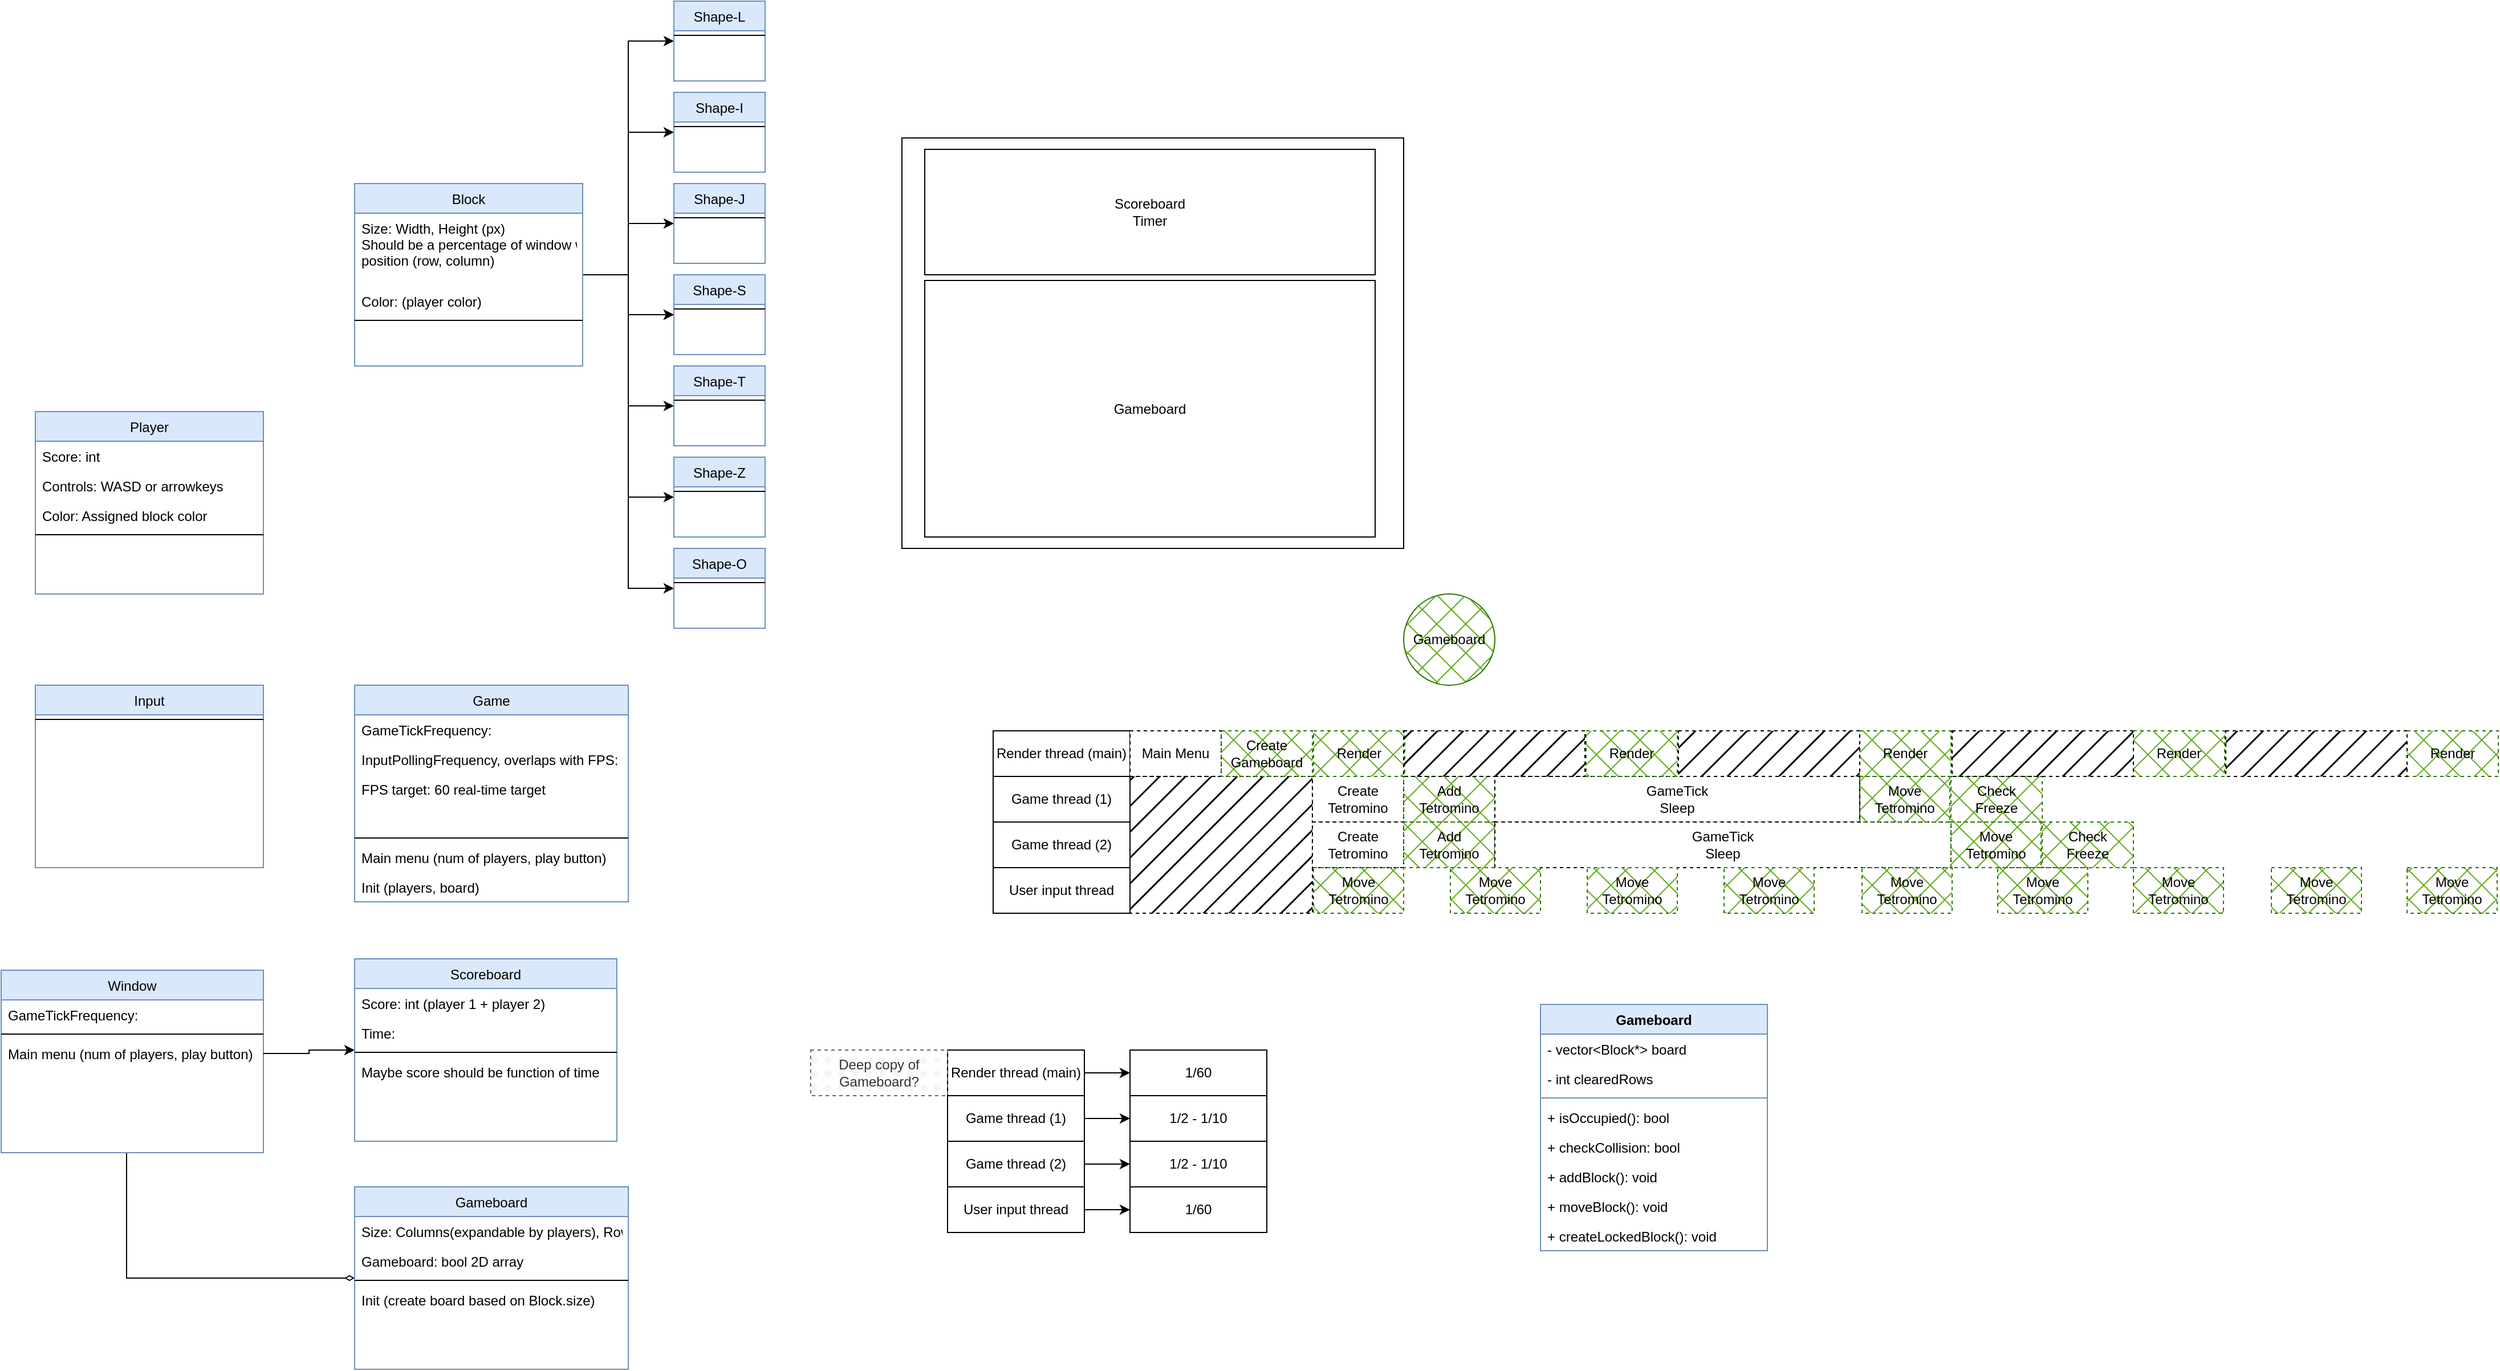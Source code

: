 <mxfile version="21.2.1" type="device">
  <diagram id="C5RBs43oDa-KdzZeNtuy" name="Page-1">
    <mxGraphModel dx="408" dy="1670" grid="1" gridSize="10" guides="1" tooltips="1" connect="1" arrows="1" fold="1" page="1" pageScale="1" pageWidth="827" pageHeight="1169" math="0" shadow="0">
      <root>
        <mxCell id="WIyWlLk6GJQsqaUBKTNV-0" />
        <mxCell id="WIyWlLk6GJQsqaUBKTNV-1" parent="WIyWlLk6GJQsqaUBKTNV-0" />
        <mxCell id="zkfFHV4jXpPFQw0GAbJ--0" value="Gameboard" style="swimlane;fontStyle=0;align=center;verticalAlign=top;childLayout=stackLayout;horizontal=1;startSize=26;horizontalStack=0;resizeParent=1;resizeLast=0;collapsible=1;marginBottom=0;rounded=0;shadow=0;strokeWidth=1;fillColor=#dae8fc;strokeColor=#6c8ebf;glass=0;gradientColor=none;" parent="WIyWlLk6GJQsqaUBKTNV-1" vertex="1">
          <mxGeometry x="360" y="1000" width="240" height="160" as="geometry">
            <mxRectangle x="230" y="140" width="160" height="26" as="alternateBounds" />
          </mxGeometry>
        </mxCell>
        <mxCell id="zkfFHV4jXpPFQw0GAbJ--5" value="Size: Columns(expandable by players), Rows" style="text;align=left;verticalAlign=top;spacingLeft=4;spacingRight=4;overflow=hidden;rotatable=0;points=[[0,0.5],[1,0.5]];portConstraint=eastwest;" parent="zkfFHV4jXpPFQw0GAbJ--0" vertex="1">
          <mxGeometry y="26" width="240" height="26" as="geometry" />
        </mxCell>
        <mxCell id="7FVfDCS7Y6orQFp0e4l5-1" value="Gameboard: bool 2D array" style="text;align=left;verticalAlign=top;spacingLeft=4;spacingRight=4;overflow=hidden;rotatable=0;points=[[0,0.5],[1,0.5]];portConstraint=eastwest;" parent="zkfFHV4jXpPFQw0GAbJ--0" vertex="1">
          <mxGeometry y="52" width="240" height="26" as="geometry" />
        </mxCell>
        <mxCell id="zkfFHV4jXpPFQw0GAbJ--4" value="" style="line;html=1;strokeWidth=1;align=left;verticalAlign=middle;spacingTop=-1;spacingLeft=3;spacingRight=3;rotatable=0;labelPosition=right;points=[];portConstraint=eastwest;" parent="zkfFHV4jXpPFQw0GAbJ--0" vertex="1">
          <mxGeometry y="78" width="240" height="8" as="geometry" />
        </mxCell>
        <mxCell id="7FVfDCS7Y6orQFp0e4l5-12" value="Init (create board based on Block.size)" style="text;align=left;verticalAlign=top;spacingLeft=4;spacingRight=4;overflow=hidden;rotatable=0;points=[[0,0.5],[1,0.5]];portConstraint=eastwest;" parent="zkfFHV4jXpPFQw0GAbJ--0" vertex="1">
          <mxGeometry y="86" width="240" height="26" as="geometry" />
        </mxCell>
        <mxCell id="7FVfDCS7Y6orQFp0e4l5-3" value="Player" style="swimlane;fontStyle=0;align=center;verticalAlign=top;childLayout=stackLayout;horizontal=1;startSize=26;horizontalStack=0;resizeParent=1;resizeLast=0;collapsible=1;marginBottom=0;rounded=0;shadow=0;strokeWidth=1;fillColor=#dae8fc;strokeColor=#6c8ebf;" parent="WIyWlLk6GJQsqaUBKTNV-1" vertex="1">
          <mxGeometry x="80" y="320" width="200" height="160" as="geometry">
            <mxRectangle x="230" y="140" width="160" height="26" as="alternateBounds" />
          </mxGeometry>
        </mxCell>
        <mxCell id="7FVfDCS7Y6orQFp0e4l5-4" value="Score: int" style="text;align=left;verticalAlign=top;spacingLeft=4;spacingRight=4;overflow=hidden;rotatable=0;points=[[0,0.5],[1,0.5]];portConstraint=eastwest;" parent="7FVfDCS7Y6orQFp0e4l5-3" vertex="1">
          <mxGeometry y="26" width="200" height="26" as="geometry" />
        </mxCell>
        <mxCell id="7FVfDCS7Y6orQFp0e4l5-5" value="Controls: WASD or arrowkeys" style="text;align=left;verticalAlign=top;spacingLeft=4;spacingRight=4;overflow=hidden;rotatable=0;points=[[0,0.5],[1,0.5]];portConstraint=eastwest;" parent="7FVfDCS7Y6orQFp0e4l5-3" vertex="1">
          <mxGeometry y="52" width="200" height="26" as="geometry" />
        </mxCell>
        <mxCell id="7FVfDCS7Y6orQFp0e4l5-20" value="Color: Assigned block color" style="text;align=left;verticalAlign=top;spacingLeft=4;spacingRight=4;overflow=hidden;rotatable=0;points=[[0,0.5],[1,0.5]];portConstraint=eastwest;" parent="7FVfDCS7Y6orQFp0e4l5-3" vertex="1">
          <mxGeometry y="78" width="200" height="26" as="geometry" />
        </mxCell>
        <mxCell id="7FVfDCS7Y6orQFp0e4l5-7" value="" style="line;html=1;strokeWidth=1;align=left;verticalAlign=middle;spacingTop=-1;spacingLeft=3;spacingRight=3;rotatable=0;labelPosition=right;points=[];portConstraint=eastwest;" parent="7FVfDCS7Y6orQFp0e4l5-3" vertex="1">
          <mxGeometry y="104" width="200" height="8" as="geometry" />
        </mxCell>
        <mxCell id="7FVfDCS7Y6orQFp0e4l5-25" style="edgeStyle=elbowEdgeStyle;rounded=0;orthogonalLoop=1;jettySize=auto;html=1;" parent="WIyWlLk6GJQsqaUBKTNV-1" source="7FVfDCS7Y6orQFp0e4l5-8" target="7FVfDCS7Y6orQFp0e4l5-21" edge="1">
          <mxGeometry relative="1" as="geometry" />
        </mxCell>
        <mxCell id="7FVfDCS7Y6orQFp0e4l5-38" style="edgeStyle=elbowEdgeStyle;rounded=0;orthogonalLoop=1;jettySize=auto;html=1;" parent="WIyWlLk6GJQsqaUBKTNV-1" source="7FVfDCS7Y6orQFp0e4l5-8" target="7FVfDCS7Y6orQFp0e4l5-26" edge="1">
          <mxGeometry relative="1" as="geometry" />
        </mxCell>
        <mxCell id="7FVfDCS7Y6orQFp0e4l5-39" style="edgeStyle=elbowEdgeStyle;rounded=0;orthogonalLoop=1;jettySize=auto;html=1;" parent="WIyWlLk6GJQsqaUBKTNV-1" source="7FVfDCS7Y6orQFp0e4l5-8" target="7FVfDCS7Y6orQFp0e4l5-28" edge="1">
          <mxGeometry relative="1" as="geometry" />
        </mxCell>
        <mxCell id="7FVfDCS7Y6orQFp0e4l5-40" style="edgeStyle=elbowEdgeStyle;rounded=0;orthogonalLoop=1;jettySize=auto;html=1;" parent="WIyWlLk6GJQsqaUBKTNV-1" source="7FVfDCS7Y6orQFp0e4l5-8" target="7FVfDCS7Y6orQFp0e4l5-32" edge="1">
          <mxGeometry relative="1" as="geometry" />
        </mxCell>
        <mxCell id="7FVfDCS7Y6orQFp0e4l5-41" style="edgeStyle=elbowEdgeStyle;rounded=0;orthogonalLoop=1;jettySize=auto;html=1;" parent="WIyWlLk6GJQsqaUBKTNV-1" source="7FVfDCS7Y6orQFp0e4l5-8" target="7FVfDCS7Y6orQFp0e4l5-32" edge="1">
          <mxGeometry relative="1" as="geometry" />
        </mxCell>
        <mxCell id="7FVfDCS7Y6orQFp0e4l5-42" style="edgeStyle=elbowEdgeStyle;rounded=0;orthogonalLoop=1;jettySize=auto;html=1;" parent="WIyWlLk6GJQsqaUBKTNV-1" source="7FVfDCS7Y6orQFp0e4l5-8" target="7FVfDCS7Y6orQFp0e4l5-30" edge="1">
          <mxGeometry relative="1" as="geometry" />
        </mxCell>
        <mxCell id="7FVfDCS7Y6orQFp0e4l5-43" style="edgeStyle=elbowEdgeStyle;rounded=0;orthogonalLoop=1;jettySize=auto;html=1;" parent="WIyWlLk6GJQsqaUBKTNV-1" source="7FVfDCS7Y6orQFp0e4l5-8" target="7FVfDCS7Y6orQFp0e4l5-34" edge="1">
          <mxGeometry relative="1" as="geometry" />
        </mxCell>
        <mxCell id="7FVfDCS7Y6orQFp0e4l5-44" style="edgeStyle=elbowEdgeStyle;rounded=0;orthogonalLoop=1;jettySize=auto;html=1;" parent="WIyWlLk6GJQsqaUBKTNV-1" source="7FVfDCS7Y6orQFp0e4l5-8" target="7FVfDCS7Y6orQFp0e4l5-36" edge="1">
          <mxGeometry relative="1" as="geometry" />
        </mxCell>
        <mxCell id="7FVfDCS7Y6orQFp0e4l5-8" value="Block" style="swimlane;fontStyle=0;align=center;verticalAlign=top;childLayout=stackLayout;horizontal=1;startSize=26;horizontalStack=0;resizeParent=1;resizeLast=0;collapsible=1;marginBottom=0;rounded=0;shadow=0;strokeWidth=1;fillColor=#dae8fc;strokeColor=#6c8ebf;" parent="WIyWlLk6GJQsqaUBKTNV-1" vertex="1">
          <mxGeometry x="360" y="120" width="200" height="160" as="geometry">
            <mxRectangle x="230" y="140" width="160" height="26" as="alternateBounds" />
          </mxGeometry>
        </mxCell>
        <mxCell id="7FVfDCS7Y6orQFp0e4l5-9" value="Size: Width, Height (px)&#xa;Should be a percentage of window width&#xa;position (row, column)" style="text;align=left;verticalAlign=top;spacingLeft=4;spacingRight=4;overflow=hidden;rotatable=0;points=[[0,0.5],[1,0.5]];portConstraint=eastwest;" parent="7FVfDCS7Y6orQFp0e4l5-8" vertex="1">
          <mxGeometry y="26" width="200" height="64" as="geometry" />
        </mxCell>
        <mxCell id="7FVfDCS7Y6orQFp0e4l5-19" value="Color: (player color) " style="text;align=left;verticalAlign=top;spacingLeft=4;spacingRight=4;overflow=hidden;rotatable=0;points=[[0,0.5],[1,0.5]];portConstraint=eastwest;" parent="7FVfDCS7Y6orQFp0e4l5-8" vertex="1">
          <mxGeometry y="90" width="200" height="26" as="geometry" />
        </mxCell>
        <mxCell id="7FVfDCS7Y6orQFp0e4l5-11" value="" style="line;html=1;strokeWidth=1;align=left;verticalAlign=middle;spacingTop=-1;spacingLeft=3;spacingRight=3;rotatable=0;labelPosition=right;points=[];portConstraint=eastwest;" parent="7FVfDCS7Y6orQFp0e4l5-8" vertex="1">
          <mxGeometry y="116" width="200" height="8" as="geometry" />
        </mxCell>
        <mxCell id="7FVfDCS7Y6orQFp0e4l5-21" value="Shape-L" style="swimlane;fontStyle=0;align=center;verticalAlign=top;childLayout=stackLayout;horizontal=1;startSize=26;horizontalStack=0;resizeParent=1;resizeLast=0;collapsible=1;marginBottom=0;rounded=0;shadow=0;strokeWidth=1;fillColor=#dae8fc;strokeColor=#6c8ebf;" parent="WIyWlLk6GJQsqaUBKTNV-1" vertex="1">
          <mxGeometry x="640" y="-40" width="80" height="70" as="geometry">
            <mxRectangle x="230" y="140" width="160" height="26" as="alternateBounds" />
          </mxGeometry>
        </mxCell>
        <mxCell id="7FVfDCS7Y6orQFp0e4l5-24" value="" style="line;html=1;strokeWidth=1;align=left;verticalAlign=middle;spacingTop=-1;spacingLeft=3;spacingRight=3;rotatable=0;labelPosition=right;points=[];portConstraint=eastwest;" parent="7FVfDCS7Y6orQFp0e4l5-21" vertex="1">
          <mxGeometry y="26" width="80" height="8" as="geometry" />
        </mxCell>
        <mxCell id="7FVfDCS7Y6orQFp0e4l5-26" value="Shape-I" style="swimlane;fontStyle=0;align=center;verticalAlign=top;childLayout=stackLayout;horizontal=1;startSize=26;horizontalStack=0;resizeParent=1;resizeLast=0;collapsible=1;marginBottom=0;rounded=0;shadow=0;strokeWidth=1;fillColor=#dae8fc;strokeColor=#6c8ebf;" parent="WIyWlLk6GJQsqaUBKTNV-1" vertex="1">
          <mxGeometry x="640" y="40" width="80" height="70" as="geometry">
            <mxRectangle x="230" y="140" width="160" height="26" as="alternateBounds" />
          </mxGeometry>
        </mxCell>
        <mxCell id="7FVfDCS7Y6orQFp0e4l5-27" value="" style="line;html=1;strokeWidth=1;align=left;verticalAlign=middle;spacingTop=-1;spacingLeft=3;spacingRight=3;rotatable=0;labelPosition=right;points=[];portConstraint=eastwest;" parent="7FVfDCS7Y6orQFp0e4l5-26" vertex="1">
          <mxGeometry y="26" width="80" height="8" as="geometry" />
        </mxCell>
        <mxCell id="7FVfDCS7Y6orQFp0e4l5-28" value="Shape-J" style="swimlane;fontStyle=0;align=center;verticalAlign=top;childLayout=stackLayout;horizontal=1;startSize=26;horizontalStack=0;resizeParent=1;resizeLast=0;collapsible=1;marginBottom=0;rounded=0;shadow=0;strokeWidth=1;fillColor=#dae8fc;strokeColor=#6c8ebf;" parent="WIyWlLk6GJQsqaUBKTNV-1" vertex="1">
          <mxGeometry x="640" y="120" width="80" height="70" as="geometry">
            <mxRectangle x="230" y="140" width="160" height="26" as="alternateBounds" />
          </mxGeometry>
        </mxCell>
        <mxCell id="7FVfDCS7Y6orQFp0e4l5-29" value="" style="line;html=1;strokeWidth=1;align=left;verticalAlign=middle;spacingTop=-1;spacingLeft=3;spacingRight=3;rotatable=0;labelPosition=right;points=[];portConstraint=eastwest;" parent="7FVfDCS7Y6orQFp0e4l5-28" vertex="1">
          <mxGeometry y="26" width="80" height="8" as="geometry" />
        </mxCell>
        <mxCell id="7FVfDCS7Y6orQFp0e4l5-30" value="Shape-T" style="swimlane;fontStyle=0;align=center;verticalAlign=top;childLayout=stackLayout;horizontal=1;startSize=26;horizontalStack=0;resizeParent=1;resizeLast=0;collapsible=1;marginBottom=0;rounded=0;shadow=0;strokeWidth=1;fillColor=#dae8fc;strokeColor=#6c8ebf;" parent="WIyWlLk6GJQsqaUBKTNV-1" vertex="1">
          <mxGeometry x="640" y="280" width="80" height="70" as="geometry">
            <mxRectangle x="230" y="140" width="160" height="26" as="alternateBounds" />
          </mxGeometry>
        </mxCell>
        <mxCell id="7FVfDCS7Y6orQFp0e4l5-31" value="" style="line;html=1;strokeWidth=1;align=left;verticalAlign=middle;spacingTop=-1;spacingLeft=3;spacingRight=3;rotatable=0;labelPosition=right;points=[];portConstraint=eastwest;" parent="7FVfDCS7Y6orQFp0e4l5-30" vertex="1">
          <mxGeometry y="26" width="80" height="8" as="geometry" />
        </mxCell>
        <mxCell id="7FVfDCS7Y6orQFp0e4l5-32" value="Shape-S" style="swimlane;fontStyle=0;align=center;verticalAlign=top;childLayout=stackLayout;horizontal=1;startSize=26;horizontalStack=0;resizeParent=1;resizeLast=0;collapsible=1;marginBottom=0;rounded=0;shadow=0;strokeWidth=1;fillColor=#dae8fc;strokeColor=#6c8ebf;" parent="WIyWlLk6GJQsqaUBKTNV-1" vertex="1">
          <mxGeometry x="640" y="200" width="80" height="70" as="geometry">
            <mxRectangle x="230" y="140" width="160" height="26" as="alternateBounds" />
          </mxGeometry>
        </mxCell>
        <mxCell id="7FVfDCS7Y6orQFp0e4l5-33" value="" style="line;html=1;strokeWidth=1;align=left;verticalAlign=middle;spacingTop=-1;spacingLeft=3;spacingRight=3;rotatable=0;labelPosition=right;points=[];portConstraint=eastwest;" parent="7FVfDCS7Y6orQFp0e4l5-32" vertex="1">
          <mxGeometry y="26" width="80" height="8" as="geometry" />
        </mxCell>
        <mxCell id="7FVfDCS7Y6orQFp0e4l5-34" value="Shape-Z" style="swimlane;fontStyle=0;align=center;verticalAlign=top;childLayout=stackLayout;horizontal=1;startSize=26;horizontalStack=0;resizeParent=1;resizeLast=0;collapsible=1;marginBottom=0;rounded=0;shadow=0;strokeWidth=1;fillColor=#dae8fc;strokeColor=#6c8ebf;" parent="WIyWlLk6GJQsqaUBKTNV-1" vertex="1">
          <mxGeometry x="640" y="360" width="80" height="70" as="geometry">
            <mxRectangle x="230" y="140" width="160" height="26" as="alternateBounds" />
          </mxGeometry>
        </mxCell>
        <mxCell id="7FVfDCS7Y6orQFp0e4l5-35" value="" style="line;html=1;strokeWidth=1;align=left;verticalAlign=middle;spacingTop=-1;spacingLeft=3;spacingRight=3;rotatable=0;labelPosition=right;points=[];portConstraint=eastwest;" parent="7FVfDCS7Y6orQFp0e4l5-34" vertex="1">
          <mxGeometry y="26" width="80" height="8" as="geometry" />
        </mxCell>
        <mxCell id="7FVfDCS7Y6orQFp0e4l5-36" value="Shape-O" style="swimlane;fontStyle=0;align=center;verticalAlign=top;childLayout=stackLayout;horizontal=1;startSize=26;horizontalStack=0;resizeParent=1;resizeLast=0;collapsible=1;marginBottom=0;rounded=0;shadow=0;strokeWidth=1;fillColor=#dae8fc;strokeColor=#6c8ebf;" parent="WIyWlLk6GJQsqaUBKTNV-1" vertex="1">
          <mxGeometry x="640" y="440" width="80" height="70" as="geometry">
            <mxRectangle x="230" y="140" width="160" height="26" as="alternateBounds" />
          </mxGeometry>
        </mxCell>
        <mxCell id="7FVfDCS7Y6orQFp0e4l5-37" value="" style="line;html=1;strokeWidth=1;align=left;verticalAlign=middle;spacingTop=-1;spacingLeft=3;spacingRight=3;rotatable=0;labelPosition=right;points=[];portConstraint=eastwest;" parent="7FVfDCS7Y6orQFp0e4l5-36" vertex="1">
          <mxGeometry y="26" width="80" height="8" as="geometry" />
        </mxCell>
        <mxCell id="7FVfDCS7Y6orQFp0e4l5-46" value="Scoreboard" style="swimlane;fontStyle=0;align=center;verticalAlign=top;childLayout=stackLayout;horizontal=1;startSize=26;horizontalStack=0;resizeParent=1;resizeLast=0;collapsible=1;marginBottom=0;rounded=0;shadow=0;strokeWidth=1;fillColor=#dae8fc;strokeColor=#6c8ebf;" parent="WIyWlLk6GJQsqaUBKTNV-1" vertex="1">
          <mxGeometry x="360" y="800" width="230" height="160" as="geometry">
            <mxRectangle x="230" y="140" width="160" height="26" as="alternateBounds" />
          </mxGeometry>
        </mxCell>
        <mxCell id="7FVfDCS7Y6orQFp0e4l5-48" value="Score: int (player 1 + player 2)" style="text;align=left;verticalAlign=top;spacingLeft=4;spacingRight=4;overflow=hidden;rotatable=0;points=[[0,0.5],[1,0.5]];portConstraint=eastwest;" parent="7FVfDCS7Y6orQFp0e4l5-46" vertex="1">
          <mxGeometry y="26" width="230" height="26" as="geometry" />
        </mxCell>
        <mxCell id="7FVfDCS7Y6orQFp0e4l5-50" value="Time: " style="text;align=left;verticalAlign=top;spacingLeft=4;spacingRight=4;overflow=hidden;rotatable=0;points=[[0,0.5],[1,0.5]];portConstraint=eastwest;" parent="7FVfDCS7Y6orQFp0e4l5-46" vertex="1">
          <mxGeometry y="52" width="230" height="26" as="geometry" />
        </mxCell>
        <mxCell id="7FVfDCS7Y6orQFp0e4l5-49" value="" style="line;html=1;strokeWidth=1;align=left;verticalAlign=middle;spacingTop=-1;spacingLeft=3;spacingRight=3;rotatable=0;labelPosition=right;points=[];portConstraint=eastwest;" parent="7FVfDCS7Y6orQFp0e4l5-46" vertex="1">
          <mxGeometry y="78" width="230" height="8" as="geometry" />
        </mxCell>
        <mxCell id="7FVfDCS7Y6orQFp0e4l5-51" value="Maybe score should be function of time" style="text;align=left;verticalAlign=top;spacingLeft=4;spacingRight=4;overflow=hidden;rotatable=0;points=[[0,0.5],[1,0.5]];portConstraint=eastwest;" parent="7FVfDCS7Y6orQFp0e4l5-46" vertex="1">
          <mxGeometry y="86" width="230" height="24" as="geometry" />
        </mxCell>
        <mxCell id="7FVfDCS7Y6orQFp0e4l5-52" value="Input" style="swimlane;fontStyle=0;align=center;verticalAlign=top;childLayout=stackLayout;horizontal=1;startSize=26;horizontalStack=0;resizeParent=1;resizeLast=0;collapsible=1;marginBottom=0;rounded=0;shadow=0;strokeWidth=1;fillColor=#dae8fc;strokeColor=#6c8ebf;" parent="WIyWlLk6GJQsqaUBKTNV-1" vertex="1">
          <mxGeometry x="80" y="560" width="200" height="160" as="geometry">
            <mxRectangle x="230" y="140" width="160" height="26" as="alternateBounds" />
          </mxGeometry>
        </mxCell>
        <mxCell id="7FVfDCS7Y6orQFp0e4l5-56" value="" style="line;html=1;strokeWidth=1;align=left;verticalAlign=middle;spacingTop=-1;spacingLeft=3;spacingRight=3;rotatable=0;labelPosition=right;points=[];portConstraint=eastwest;" parent="7FVfDCS7Y6orQFp0e4l5-52" vertex="1">
          <mxGeometry y="26" width="200" height="8" as="geometry" />
        </mxCell>
        <mxCell id="7FVfDCS7Y6orQFp0e4l5-58" value="Game" style="swimlane;fontStyle=0;align=center;verticalAlign=top;childLayout=stackLayout;horizontal=1;startSize=26;horizontalStack=0;resizeParent=1;resizeLast=0;collapsible=1;marginBottom=0;rounded=0;shadow=0;strokeWidth=1;fillColor=#dae8fc;strokeColor=#6c8ebf;glass=0;gradientColor=none;" parent="WIyWlLk6GJQsqaUBKTNV-1" vertex="1">
          <mxGeometry x="360" y="560" width="240" height="190" as="geometry">
            <mxRectangle x="230" y="140" width="160" height="26" as="alternateBounds" />
          </mxGeometry>
        </mxCell>
        <mxCell id="7FVfDCS7Y6orQFp0e4l5-63" value="GameTickFrequency:" style="text;align=left;verticalAlign=top;spacingLeft=4;spacingRight=4;overflow=hidden;rotatable=0;points=[[0,0.5],[1,0.5]];portConstraint=eastwest;" parent="7FVfDCS7Y6orQFp0e4l5-58" vertex="1">
          <mxGeometry y="26" width="240" height="26" as="geometry" />
        </mxCell>
        <mxCell id="7FVfDCS7Y6orQFp0e4l5-64" value="InputPollingFrequency, overlaps with FPS:" style="text;align=left;verticalAlign=top;spacingLeft=4;spacingRight=4;overflow=hidden;rotatable=0;points=[[0,0.5],[1,0.5]];portConstraint=eastwest;" parent="7FVfDCS7Y6orQFp0e4l5-58" vertex="1">
          <mxGeometry y="52" width="240" height="26" as="geometry" />
        </mxCell>
        <mxCell id="7FVfDCS7Y6orQFp0e4l5-65" value="FPS target: 60 real-time target" style="text;align=left;verticalAlign=top;spacingLeft=4;spacingRight=4;overflow=hidden;rotatable=0;points=[[0,0.5],[1,0.5]];portConstraint=eastwest;" parent="7FVfDCS7Y6orQFp0e4l5-58" vertex="1">
          <mxGeometry y="78" width="240" height="52" as="geometry" />
        </mxCell>
        <mxCell id="7FVfDCS7Y6orQFp0e4l5-61" value="" style="line;html=1;strokeWidth=1;align=left;verticalAlign=middle;spacingTop=-1;spacingLeft=3;spacingRight=3;rotatable=0;labelPosition=right;points=[];portConstraint=eastwest;" parent="7FVfDCS7Y6orQFp0e4l5-58" vertex="1">
          <mxGeometry y="130" width="240" height="8" as="geometry" />
        </mxCell>
        <mxCell id="ku6lm2AEFOz_JsCnCrfo-0" value="Main menu (num of players, play button)" style="text;align=left;verticalAlign=top;spacingLeft=4;spacingRight=4;overflow=hidden;rotatable=0;points=[[0,0.5],[1,0.5]];portConstraint=eastwest;" parent="7FVfDCS7Y6orQFp0e4l5-58" vertex="1">
          <mxGeometry y="138" width="240" height="26" as="geometry" />
        </mxCell>
        <mxCell id="7FVfDCS7Y6orQFp0e4l5-62" value="Init (players, board)" style="text;align=left;verticalAlign=top;spacingLeft=4;spacingRight=4;overflow=hidden;rotatable=0;points=[[0,0.5],[1,0.5]];portConstraint=eastwest;" parent="7FVfDCS7Y6orQFp0e4l5-58" vertex="1">
          <mxGeometry y="164" width="240" height="26" as="geometry" />
        </mxCell>
        <mxCell id="ku6lm2AEFOz_JsCnCrfo-9" style="edgeStyle=orthogonalEdgeStyle;rounded=0;orthogonalLoop=1;jettySize=auto;html=1;endArrow=diamondThin;endFill=0;" parent="WIyWlLk6GJQsqaUBKTNV-1" source="ku6lm2AEFOz_JsCnCrfo-1" target="zkfFHV4jXpPFQw0GAbJ--0" edge="1">
          <mxGeometry relative="1" as="geometry">
            <Array as="points">
              <mxPoint x="160" y="1080" />
            </Array>
          </mxGeometry>
        </mxCell>
        <mxCell id="ku6lm2AEFOz_JsCnCrfo-1" value="Window" style="swimlane;fontStyle=0;align=center;verticalAlign=top;childLayout=stackLayout;horizontal=1;startSize=26;horizontalStack=0;resizeParent=1;resizeLast=0;collapsible=1;marginBottom=0;rounded=0;shadow=0;strokeWidth=1;fillColor=#dae8fc;strokeColor=#6c8ebf;glass=0;gradientColor=none;" parent="WIyWlLk6GJQsqaUBKTNV-1" vertex="1">
          <mxGeometry x="50" y="810" width="230" height="160" as="geometry">
            <mxRectangle x="230" y="140" width="160" height="26" as="alternateBounds" />
          </mxGeometry>
        </mxCell>
        <mxCell id="ku6lm2AEFOz_JsCnCrfo-2" value="GameTickFrequency:" style="text;align=left;verticalAlign=top;spacingLeft=4;spacingRight=4;overflow=hidden;rotatable=0;points=[[0,0.5],[1,0.5]];portConstraint=eastwest;" parent="ku6lm2AEFOz_JsCnCrfo-1" vertex="1">
          <mxGeometry y="26" width="230" height="26" as="geometry" />
        </mxCell>
        <mxCell id="ku6lm2AEFOz_JsCnCrfo-5" value="" style="line;html=1;strokeWidth=1;align=left;verticalAlign=middle;spacingTop=-1;spacingLeft=3;spacingRight=3;rotatable=0;labelPosition=right;points=[];portConstraint=eastwest;" parent="ku6lm2AEFOz_JsCnCrfo-1" vertex="1">
          <mxGeometry y="52" width="230" height="8" as="geometry" />
        </mxCell>
        <mxCell id="ku6lm2AEFOz_JsCnCrfo-6" value="Main menu (num of players, play button)" style="text;align=left;verticalAlign=top;spacingLeft=4;spacingRight=4;overflow=hidden;rotatable=0;points=[[0,0.5],[1,0.5]];portConstraint=eastwest;" parent="ku6lm2AEFOz_JsCnCrfo-1" vertex="1">
          <mxGeometry y="60" width="230" height="26" as="geometry" />
        </mxCell>
        <mxCell id="ku6lm2AEFOz_JsCnCrfo-8" style="edgeStyle=orthogonalEdgeStyle;rounded=0;orthogonalLoop=1;jettySize=auto;html=1;" parent="WIyWlLk6GJQsqaUBKTNV-1" source="ku6lm2AEFOz_JsCnCrfo-6" target="7FVfDCS7Y6orQFp0e4l5-46" edge="1">
          <mxGeometry relative="1" as="geometry" />
        </mxCell>
        <mxCell id="ku6lm2AEFOz_JsCnCrfo-11" value="" style="rounded=0;whiteSpace=wrap;html=1;" parent="WIyWlLk6GJQsqaUBKTNV-1" vertex="1">
          <mxGeometry x="840" y="80" width="440" height="360" as="geometry" />
        </mxCell>
        <mxCell id="ku6lm2AEFOz_JsCnCrfo-12" value="Scoreboard&lt;br&gt;Timer" style="rounded=0;whiteSpace=wrap;html=1;" parent="WIyWlLk6GJQsqaUBKTNV-1" vertex="1">
          <mxGeometry x="860" y="90" width="395" height="110" as="geometry" />
        </mxCell>
        <mxCell id="ku6lm2AEFOz_JsCnCrfo-13" value="Gameboard" style="rounded=0;whiteSpace=wrap;html=1;" parent="WIyWlLk6GJQsqaUBKTNV-1" vertex="1">
          <mxGeometry x="860" y="205" width="395" height="225" as="geometry" />
        </mxCell>
        <mxCell id="ivQcz-Kh78q8HCwZR0fr-1" value="Render thread (main)" style="rounded=0;whiteSpace=wrap;html=1;" vertex="1" parent="WIyWlLk6GJQsqaUBKTNV-1">
          <mxGeometry x="920" y="600" width="120" height="40" as="geometry" />
        </mxCell>
        <mxCell id="ivQcz-Kh78q8HCwZR0fr-2" value="Game thread (1)" style="rounded=0;whiteSpace=wrap;html=1;" vertex="1" parent="WIyWlLk6GJQsqaUBKTNV-1">
          <mxGeometry x="920" y="640" width="120" height="40" as="geometry" />
        </mxCell>
        <mxCell id="ivQcz-Kh78q8HCwZR0fr-3" value="Game thread (2)" style="rounded=0;whiteSpace=wrap;html=1;" vertex="1" parent="WIyWlLk6GJQsqaUBKTNV-1">
          <mxGeometry x="920" y="680" width="120" height="40" as="geometry" />
        </mxCell>
        <mxCell id="ivQcz-Kh78q8HCwZR0fr-4" value="User input thread" style="rounded=0;whiteSpace=wrap;html=1;" vertex="1" parent="WIyWlLk6GJQsqaUBKTNV-1">
          <mxGeometry x="920" y="720" width="120" height="40" as="geometry" />
        </mxCell>
        <mxCell id="ivQcz-Kh78q8HCwZR0fr-8" value="Gameboard" style="swimlane;fontStyle=1;align=center;verticalAlign=top;childLayout=stackLayout;horizontal=1;startSize=26;horizontalStack=0;resizeParent=1;resizeParentMax=0;resizeLast=0;collapsible=1;marginBottom=0;whiteSpace=wrap;html=1;fillColor=#dae8fc;strokeColor=#6c8ebf;" vertex="1" parent="WIyWlLk6GJQsqaUBKTNV-1">
          <mxGeometry x="1400" y="840" width="199" height="216" as="geometry" />
        </mxCell>
        <mxCell id="ivQcz-Kh78q8HCwZR0fr-9" value="- vector&amp;lt;Block*&amp;gt; board" style="text;strokeColor=none;fillColor=none;align=left;verticalAlign=top;spacingLeft=4;spacingRight=4;overflow=hidden;rotatable=0;points=[[0,0.5],[1,0.5]];portConstraint=eastwest;whiteSpace=wrap;html=1;" vertex="1" parent="ivQcz-Kh78q8HCwZR0fr-8">
          <mxGeometry y="26" width="199" height="26" as="geometry" />
        </mxCell>
        <mxCell id="ivQcz-Kh78q8HCwZR0fr-12" value="- int clearedRows" style="text;strokeColor=none;fillColor=none;align=left;verticalAlign=top;spacingLeft=4;spacingRight=4;overflow=hidden;rotatable=0;points=[[0,0.5],[1,0.5]];portConstraint=eastwest;whiteSpace=wrap;html=1;" vertex="1" parent="ivQcz-Kh78q8HCwZR0fr-8">
          <mxGeometry y="52" width="199" height="26" as="geometry" />
        </mxCell>
        <mxCell id="ivQcz-Kh78q8HCwZR0fr-10" value="" style="line;strokeWidth=1;fillColor=none;align=left;verticalAlign=middle;spacingTop=-1;spacingLeft=3;spacingRight=3;rotatable=0;labelPosition=right;points=[];portConstraint=eastwest;strokeColor=inherit;" vertex="1" parent="ivQcz-Kh78q8HCwZR0fr-8">
          <mxGeometry y="78" width="199" height="8" as="geometry" />
        </mxCell>
        <mxCell id="ivQcz-Kh78q8HCwZR0fr-11" value="+ isOccupied(): bool" style="text;strokeColor=none;fillColor=none;align=left;verticalAlign=top;spacingLeft=4;spacingRight=4;overflow=hidden;rotatable=0;points=[[0,0.5],[1,0.5]];portConstraint=eastwest;whiteSpace=wrap;html=1;" vertex="1" parent="ivQcz-Kh78q8HCwZR0fr-8">
          <mxGeometry y="86" width="199" height="26" as="geometry" />
        </mxCell>
        <mxCell id="ivQcz-Kh78q8HCwZR0fr-14" value="+ checkCollision: bool" style="text;strokeColor=none;fillColor=none;align=left;verticalAlign=top;spacingLeft=4;spacingRight=4;overflow=hidden;rotatable=0;points=[[0,0.5],[1,0.5]];portConstraint=eastwest;whiteSpace=wrap;html=1;" vertex="1" parent="ivQcz-Kh78q8HCwZR0fr-8">
          <mxGeometry y="112" width="199" height="26" as="geometry" />
        </mxCell>
        <mxCell id="ivQcz-Kh78q8HCwZR0fr-15" value="+ addBlock(): void" style="text;strokeColor=none;fillColor=none;align=left;verticalAlign=top;spacingLeft=4;spacingRight=4;overflow=hidden;rotatable=0;points=[[0,0.5],[1,0.5]];portConstraint=eastwest;whiteSpace=wrap;html=1;" vertex="1" parent="ivQcz-Kh78q8HCwZR0fr-8">
          <mxGeometry y="138" width="199" height="26" as="geometry" />
        </mxCell>
        <mxCell id="ivQcz-Kh78q8HCwZR0fr-13" value="+ moveBlock(): void" style="text;strokeColor=none;fillColor=none;align=left;verticalAlign=top;spacingLeft=4;spacingRight=4;overflow=hidden;rotatable=0;points=[[0,0.5],[1,0.5]];portConstraint=eastwest;whiteSpace=wrap;html=1;" vertex="1" parent="ivQcz-Kh78q8HCwZR0fr-8">
          <mxGeometry y="164" width="199" height="26" as="geometry" />
        </mxCell>
        <mxCell id="ivQcz-Kh78q8HCwZR0fr-16" value="+ createLockedBlock(): void" style="text;strokeColor=none;fillColor=none;align=left;verticalAlign=top;spacingLeft=4;spacingRight=4;overflow=hidden;rotatable=0;points=[[0,0.5],[1,0.5]];portConstraint=eastwest;whiteSpace=wrap;html=1;" vertex="1" parent="ivQcz-Kh78q8HCwZR0fr-8">
          <mxGeometry y="190" width="199" height="26" as="geometry" />
        </mxCell>
        <mxCell id="ivQcz-Kh78q8HCwZR0fr-17" value="Main Menu" style="rounded=0;whiteSpace=wrap;html=1;dashed=1;" vertex="1" parent="WIyWlLk6GJQsqaUBKTNV-1">
          <mxGeometry x="1040" y="600" width="80" height="40" as="geometry" />
        </mxCell>
        <mxCell id="ivQcz-Kh78q8HCwZR0fr-18" value="" style="rounded=0;whiteSpace=wrap;html=1;dashed=1;fillStyle=hatch;fillColor=#000000;gradientColor=none;" vertex="1" parent="WIyWlLk6GJQsqaUBKTNV-1">
          <mxGeometry x="1040" y="640" width="160" height="120" as="geometry" />
        </mxCell>
        <mxCell id="ivQcz-Kh78q8HCwZR0fr-20" value="Create&lt;br&gt;Tetromino" style="rounded=0;whiteSpace=wrap;html=1;dashed=1;" vertex="1" parent="WIyWlLk6GJQsqaUBKTNV-1">
          <mxGeometry x="1200" y="640" width="80" height="40" as="geometry" />
        </mxCell>
        <mxCell id="ivQcz-Kh78q8HCwZR0fr-21" value="Create&lt;br&gt;Tetromino" style="rounded=0;whiteSpace=wrap;html=1;dashed=1;" vertex="1" parent="WIyWlLk6GJQsqaUBKTNV-1">
          <mxGeometry x="1200" y="680" width="80" height="40" as="geometry" />
        </mxCell>
        <mxCell id="ivQcz-Kh78q8HCwZR0fr-22" value="Gameboard" style="ellipse;whiteSpace=wrap;html=1;aspect=fixed;fillColor=#60a917;strokeColor=#2D7600;fillStyle=cross-hatch;fontColor=default;" vertex="1" parent="WIyWlLk6GJQsqaUBKTNV-1">
          <mxGeometry x="1280" y="480" width="80" height="80" as="geometry" />
        </mxCell>
        <mxCell id="ivQcz-Kh78q8HCwZR0fr-31" value="Add &lt;br&gt;Tetromino" style="rounded=0;whiteSpace=wrap;html=1;dashed=1;fillColor=#60a917;strokeColor=#2D7600;fillStyle=cross-hatch;fontColor=default;" vertex="1" parent="WIyWlLk6GJQsqaUBKTNV-1">
          <mxGeometry x="1280" y="640" width="80" height="40" as="geometry" />
        </mxCell>
        <mxCell id="ivQcz-Kh78q8HCwZR0fr-33" value="Add &lt;br&gt;Tetromino" style="rounded=0;whiteSpace=wrap;html=1;dashed=1;fillColor=#60a917;strokeColor=#2D7600;fillStyle=cross-hatch;fontColor=default;" vertex="1" parent="WIyWlLk6GJQsqaUBKTNV-1">
          <mxGeometry x="1280" y="680" width="80" height="40" as="geometry" />
        </mxCell>
        <mxCell id="ivQcz-Kh78q8HCwZR0fr-34" value="Create&lt;br&gt;Gameboard" style="rounded=0;whiteSpace=wrap;html=1;dashed=1;fillStyle=cross-hatch;fillColor=#60a917;strokeColor=#2D7600;fontColor=default;" vertex="1" parent="WIyWlLk6GJQsqaUBKTNV-1">
          <mxGeometry x="1120" y="600" width="80" height="40" as="geometry" />
        </mxCell>
        <mxCell id="ivQcz-Kh78q8HCwZR0fr-35" value="GameTick&lt;br&gt;Sleep" style="rounded=0;whiteSpace=wrap;html=1;dashed=1;" vertex="1" parent="WIyWlLk6GJQsqaUBKTNV-1">
          <mxGeometry x="1360" y="640" width="320" height="40" as="geometry" />
        </mxCell>
        <mxCell id="ivQcz-Kh78q8HCwZR0fr-36" value="GameTick&lt;br&gt;Sleep" style="rounded=0;whiteSpace=wrap;html=1;dashed=1;" vertex="1" parent="WIyWlLk6GJQsqaUBKTNV-1">
          <mxGeometry x="1360" y="680" width="400" height="40" as="geometry" />
        </mxCell>
        <mxCell id="ivQcz-Kh78q8HCwZR0fr-37" value="Check&lt;br&gt;Freeze" style="rounded=0;whiteSpace=wrap;html=1;dashed=1;fillColor=#60a917;strokeColor=#2D7600;fillStyle=cross-hatch;fontColor=default;" vertex="1" parent="WIyWlLk6GJQsqaUBKTNV-1">
          <mxGeometry x="1760" y="640" width="80" height="40" as="geometry" />
        </mxCell>
        <mxCell id="ivQcz-Kh78q8HCwZR0fr-40" value="Render" style="rounded=0;whiteSpace=wrap;html=1;dashed=1;fillStyle=cross-hatch;fillColor=#60a917;strokeColor=#2D7600;fontColor=default;" vertex="1" parent="WIyWlLk6GJQsqaUBKTNV-1">
          <mxGeometry x="1201" y="600" width="80" height="40" as="geometry" />
        </mxCell>
        <mxCell id="ivQcz-Kh78q8HCwZR0fr-41" value="Render" style="rounded=0;whiteSpace=wrap;html=1;dashed=1;fillStyle=cross-hatch;fillColor=#60a917;strokeColor=#2D7600;fontColor=default;" vertex="1" parent="WIyWlLk6GJQsqaUBKTNV-1">
          <mxGeometry x="1440" y="600" width="80" height="40" as="geometry" />
        </mxCell>
        <mxCell id="ivQcz-Kh78q8HCwZR0fr-42" value="Render" style="rounded=0;whiteSpace=wrap;html=1;dashed=1;fillStyle=cross-hatch;fillColor=#60a917;strokeColor=#2D7600;fontColor=default;" vertex="1" parent="WIyWlLk6GJQsqaUBKTNV-1">
          <mxGeometry x="1920" y="600" width="80" height="40" as="geometry" />
        </mxCell>
        <mxCell id="ivQcz-Kh78q8HCwZR0fr-43" value="Render" style="rounded=0;whiteSpace=wrap;html=1;dashed=1;fillStyle=cross-hatch;fillColor=#60a917;strokeColor=#2D7600;fontColor=default;" vertex="1" parent="WIyWlLk6GJQsqaUBKTNV-1">
          <mxGeometry x="2160" y="600" width="80" height="40" as="geometry" />
        </mxCell>
        <mxCell id="ivQcz-Kh78q8HCwZR0fr-44" value="Render" style="rounded=0;whiteSpace=wrap;html=1;dashed=1;fillStyle=cross-hatch;fillColor=#60a917;strokeColor=#2D7600;fontColor=default;" vertex="1" parent="WIyWlLk6GJQsqaUBKTNV-1">
          <mxGeometry x="1680" y="600" width="80" height="40" as="geometry" />
        </mxCell>
        <mxCell id="ivQcz-Kh78q8HCwZR0fr-45" value="" style="rounded=0;whiteSpace=wrap;html=1;dashed=1;fillStyle=hatch;fillColor=#000000;gradientColor=none;" vertex="1" parent="WIyWlLk6GJQsqaUBKTNV-1">
          <mxGeometry x="1280" y="600" width="159" height="40" as="geometry" />
        </mxCell>
        <mxCell id="ivQcz-Kh78q8HCwZR0fr-46" value="" style="rounded=0;whiteSpace=wrap;html=1;dashed=1;fillStyle=hatch;fillColor=#000000;gradientColor=none;" vertex="1" parent="WIyWlLk6GJQsqaUBKTNV-1">
          <mxGeometry x="1521" y="600" width="159" height="40" as="geometry" />
        </mxCell>
        <mxCell id="ivQcz-Kh78q8HCwZR0fr-47" value="" style="rounded=0;whiteSpace=wrap;html=1;dashed=1;fillStyle=hatch;fillColor=#000000;gradientColor=none;" vertex="1" parent="WIyWlLk6GJQsqaUBKTNV-1">
          <mxGeometry x="1761" y="600" width="159" height="40" as="geometry" />
        </mxCell>
        <mxCell id="ivQcz-Kh78q8HCwZR0fr-48" value="" style="rounded=0;whiteSpace=wrap;html=1;dashed=1;fillStyle=hatch;fillColor=#000000;gradientColor=none;" vertex="1" parent="WIyWlLk6GJQsqaUBKTNV-1">
          <mxGeometry x="2001" y="600" width="159" height="40" as="geometry" />
        </mxCell>
        <mxCell id="ivQcz-Kh78q8HCwZR0fr-49" value="Move&lt;br&gt;Tetromino" style="rounded=0;whiteSpace=wrap;html=1;dashed=1;fillColor=#60a917;strokeColor=#2D7600;fillStyle=cross-hatch;fontColor=default;" vertex="1" parent="WIyWlLk6GJQsqaUBKTNV-1">
          <mxGeometry x="1201" y="720" width="79" height="40" as="geometry" />
        </mxCell>
        <mxCell id="ivQcz-Kh78q8HCwZR0fr-50" value="Move&lt;br&gt;Tetromino" style="rounded=0;whiteSpace=wrap;html=1;dashed=1;fillColor=#60a917;strokeColor=#2D7600;fillStyle=cross-hatch;fontColor=default;" vertex="1" parent="WIyWlLk6GJQsqaUBKTNV-1">
          <mxGeometry x="1321" y="720" width="79" height="40" as="geometry" />
        </mxCell>
        <mxCell id="ivQcz-Kh78q8HCwZR0fr-51" value="Move&lt;br&gt;Tetromino" style="rounded=0;whiteSpace=wrap;html=1;dashed=1;fillColor=#60a917;strokeColor=#2D7600;fillStyle=cross-hatch;fontColor=default;" vertex="1" parent="WIyWlLk6GJQsqaUBKTNV-1">
          <mxGeometry x="1441" y="720" width="79" height="40" as="geometry" />
        </mxCell>
        <mxCell id="ivQcz-Kh78q8HCwZR0fr-52" value="Move&lt;br&gt;Tetromino" style="rounded=0;whiteSpace=wrap;html=1;dashed=1;fillColor=#60a917;strokeColor=#2D7600;fillStyle=cross-hatch;fontColor=default;" vertex="1" parent="WIyWlLk6GJQsqaUBKTNV-1">
          <mxGeometry x="1561" y="720" width="79" height="40" as="geometry" />
        </mxCell>
        <mxCell id="ivQcz-Kh78q8HCwZR0fr-53" value="Move&lt;br&gt;Tetromino" style="rounded=0;whiteSpace=wrap;html=1;dashed=1;fillColor=#60a917;strokeColor=#2D7600;fillStyle=cross-hatch;fontColor=default;" vertex="1" parent="WIyWlLk6GJQsqaUBKTNV-1">
          <mxGeometry x="1682" y="720" width="79" height="40" as="geometry" />
        </mxCell>
        <mxCell id="ivQcz-Kh78q8HCwZR0fr-54" value="Move&lt;br&gt;Tetromino" style="rounded=0;whiteSpace=wrap;html=1;dashed=1;fillColor=#60a917;strokeColor=#2D7600;fillStyle=cross-hatch;fontColor=default;" vertex="1" parent="WIyWlLk6GJQsqaUBKTNV-1">
          <mxGeometry x="1801" y="720" width="79" height="40" as="geometry" />
        </mxCell>
        <mxCell id="ivQcz-Kh78q8HCwZR0fr-56" value="Move&lt;br&gt;Tetromino" style="rounded=0;whiteSpace=wrap;html=1;dashed=1;fillColor=#60a917;strokeColor=#2D7600;fillStyle=cross-hatch;fontColor=default;" vertex="1" parent="WIyWlLk6GJQsqaUBKTNV-1">
          <mxGeometry x="1920" y="720" width="79" height="40" as="geometry" />
        </mxCell>
        <mxCell id="ivQcz-Kh78q8HCwZR0fr-57" value="Move&lt;br&gt;Tetromino" style="rounded=0;whiteSpace=wrap;html=1;dashed=1;fillColor=#60a917;strokeColor=#2D7600;fillStyle=cross-hatch;fontColor=default;" vertex="1" parent="WIyWlLk6GJQsqaUBKTNV-1">
          <mxGeometry x="2041" y="720" width="79" height="40" as="geometry" />
        </mxCell>
        <mxCell id="ivQcz-Kh78q8HCwZR0fr-58" value="Move&lt;br&gt;Tetromino" style="rounded=0;whiteSpace=wrap;html=1;dashed=1;fillColor=#60a917;strokeColor=#2D7600;fillStyle=cross-hatch;fontColor=default;" vertex="1" parent="WIyWlLk6GJQsqaUBKTNV-1">
          <mxGeometry x="2160" y="720" width="79" height="40" as="geometry" />
        </mxCell>
        <mxCell id="ivQcz-Kh78q8HCwZR0fr-59" value="Check&lt;br&gt;Freeze" style="rounded=0;whiteSpace=wrap;html=1;dashed=1;fillColor=#60a917;strokeColor=#2D7600;fillStyle=cross-hatch;fontColor=default;" vertex="1" parent="WIyWlLk6GJQsqaUBKTNV-1">
          <mxGeometry x="1840" y="680" width="80" height="40" as="geometry" />
        </mxCell>
        <mxCell id="ivQcz-Kh78q8HCwZR0fr-60" value="Move&lt;br&gt;Tetromino" style="rounded=0;whiteSpace=wrap;html=1;dashed=1;fillColor=#60a917;strokeColor=#2D7600;fillStyle=cross-hatch;fontColor=default;" vertex="1" parent="WIyWlLk6GJQsqaUBKTNV-1">
          <mxGeometry x="1680" y="640" width="79" height="40" as="geometry" />
        </mxCell>
        <mxCell id="ivQcz-Kh78q8HCwZR0fr-61" value="Move&lt;br&gt;Tetromino" style="rounded=0;whiteSpace=wrap;html=1;dashed=1;fillColor=#60a917;strokeColor=#2D7600;fillStyle=cross-hatch;fontColor=default;" vertex="1" parent="WIyWlLk6GJQsqaUBKTNV-1">
          <mxGeometry x="1760" y="680" width="79" height="40" as="geometry" />
        </mxCell>
        <mxCell id="ivQcz-Kh78q8HCwZR0fr-90" style="edgeStyle=orthogonalEdgeStyle;rounded=0;orthogonalLoop=1;jettySize=auto;html=1;" edge="1" parent="WIyWlLk6GJQsqaUBKTNV-1" source="ivQcz-Kh78q8HCwZR0fr-75" target="ivQcz-Kh78q8HCwZR0fr-83">
          <mxGeometry relative="1" as="geometry" />
        </mxCell>
        <mxCell id="ivQcz-Kh78q8HCwZR0fr-75" value="Render thread (main)" style="rounded=0;whiteSpace=wrap;html=1;" vertex="1" parent="WIyWlLk6GJQsqaUBKTNV-1">
          <mxGeometry x="880" y="880" width="120" height="40" as="geometry" />
        </mxCell>
        <mxCell id="ivQcz-Kh78q8HCwZR0fr-89" style="edgeStyle=orthogonalEdgeStyle;rounded=0;orthogonalLoop=1;jettySize=auto;html=1;" edge="1" parent="WIyWlLk6GJQsqaUBKTNV-1" source="ivQcz-Kh78q8HCwZR0fr-76" target="ivQcz-Kh78q8HCwZR0fr-88">
          <mxGeometry relative="1" as="geometry" />
        </mxCell>
        <mxCell id="ivQcz-Kh78q8HCwZR0fr-76" value="Game thread (1)" style="rounded=0;whiteSpace=wrap;html=1;" vertex="1" parent="WIyWlLk6GJQsqaUBKTNV-1">
          <mxGeometry x="880" y="920" width="120" height="40" as="geometry" />
        </mxCell>
        <mxCell id="ivQcz-Kh78q8HCwZR0fr-92" style="edgeStyle=orthogonalEdgeStyle;rounded=0;orthogonalLoop=1;jettySize=auto;html=1;" edge="1" parent="WIyWlLk6GJQsqaUBKTNV-1" source="ivQcz-Kh78q8HCwZR0fr-77" target="ivQcz-Kh78q8HCwZR0fr-91">
          <mxGeometry relative="1" as="geometry" />
        </mxCell>
        <mxCell id="ivQcz-Kh78q8HCwZR0fr-77" value="Game thread (2)" style="rounded=0;whiteSpace=wrap;html=1;" vertex="1" parent="WIyWlLk6GJQsqaUBKTNV-1">
          <mxGeometry x="880" y="960" width="120" height="40" as="geometry" />
        </mxCell>
        <mxCell id="ivQcz-Kh78q8HCwZR0fr-94" style="edgeStyle=orthogonalEdgeStyle;rounded=0;orthogonalLoop=1;jettySize=auto;html=1;" edge="1" parent="WIyWlLk6GJQsqaUBKTNV-1" source="ivQcz-Kh78q8HCwZR0fr-78" target="ivQcz-Kh78q8HCwZR0fr-93">
          <mxGeometry relative="1" as="geometry" />
        </mxCell>
        <mxCell id="ivQcz-Kh78q8HCwZR0fr-78" value="User input thread" style="rounded=0;whiteSpace=wrap;html=1;" vertex="1" parent="WIyWlLk6GJQsqaUBKTNV-1">
          <mxGeometry x="880" y="1000" width="120" height="40" as="geometry" />
        </mxCell>
        <mxCell id="ivQcz-Kh78q8HCwZR0fr-83" value="1/60" style="rounded=0;whiteSpace=wrap;html=1;" vertex="1" parent="WIyWlLk6GJQsqaUBKTNV-1">
          <mxGeometry x="1040" y="880" width="120" height="40" as="geometry" />
        </mxCell>
        <mxCell id="ivQcz-Kh78q8HCwZR0fr-88" value="1/2 - 1/10" style="rounded=0;whiteSpace=wrap;html=1;" vertex="1" parent="WIyWlLk6GJQsqaUBKTNV-1">
          <mxGeometry x="1040" y="920" width="120" height="40" as="geometry" />
        </mxCell>
        <mxCell id="ivQcz-Kh78q8HCwZR0fr-91" value="1/2 - 1/10" style="rounded=0;whiteSpace=wrap;html=1;" vertex="1" parent="WIyWlLk6GJQsqaUBKTNV-1">
          <mxGeometry x="1040" y="960" width="120" height="40" as="geometry" />
        </mxCell>
        <mxCell id="ivQcz-Kh78q8HCwZR0fr-93" value="1/60" style="rounded=0;whiteSpace=wrap;html=1;" vertex="1" parent="WIyWlLk6GJQsqaUBKTNV-1">
          <mxGeometry x="1040" y="1000" width="120" height="40" as="geometry" />
        </mxCell>
        <mxCell id="ivQcz-Kh78q8HCwZR0fr-95" value="Deep copy of Gameboard?" style="rounded=0;whiteSpace=wrap;html=1;fillStyle=dots;fillColor=#f5f5f5;fontColor=#333333;strokeColor=#666666;dashed=1;" vertex="1" parent="WIyWlLk6GJQsqaUBKTNV-1">
          <mxGeometry x="760" y="880" width="120" height="40" as="geometry" />
        </mxCell>
      </root>
    </mxGraphModel>
  </diagram>
</mxfile>
